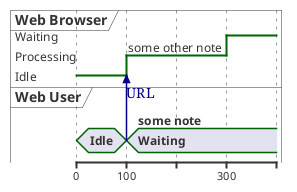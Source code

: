 {
  "sha1": "6phrnyxbecppzabm5dxcnf94tfztcne",
  "insertion": {
    "when": "2024-05-30T20:48:21.002Z",
    "user": "plantuml@gmail.com"
  }
}
@startuml
robust "Web Browser" as WB
concise "Web User" as WU

@0
WU is Idle
WB is Idle

@100
WU -> WB : URL
WU is Waiting : some note
WB is Processing : some other note

@300
WB is Waiting
@enduml
